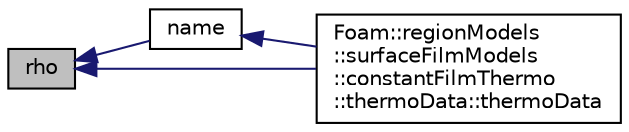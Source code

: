 digraph "rho"
{
  bgcolor="transparent";
  edge [fontname="Helvetica",fontsize="10",labelfontname="Helvetica",labelfontsize="10"];
  node [fontname="Helvetica",fontsize="10",shape=record];
  rankdir="LR";
  Node1 [label="rho",height=0.2,width=0.4,color="black", fillcolor="grey75", style="filled", fontcolor="black"];
  Node1 -> Node2 [dir="back",color="midnightblue",fontsize="10",style="solid",fontname="Helvetica"];
  Node2 [label="name",height=0.2,width=0.4,color="black",URL="$a00368.html#a458824760a535c81f2c31586a907dc7a",tooltip="Return the specie name. "];
  Node2 -> Node3 [dir="back",color="midnightblue",fontsize="10",style="solid",fontname="Helvetica"];
  Node3 [label="Foam::regionModels\l::surfaceFilmModels\l::constantFilmThermo\l::thermoData::thermoData",height=0.2,width=0.4,color="black",URL="$a02594.html#a2acaf05d6f8f3923172d95b93767b96e"];
  Node1 -> Node3 [dir="back",color="midnightblue",fontsize="10",style="solid",fontname="Helvetica"];
}
